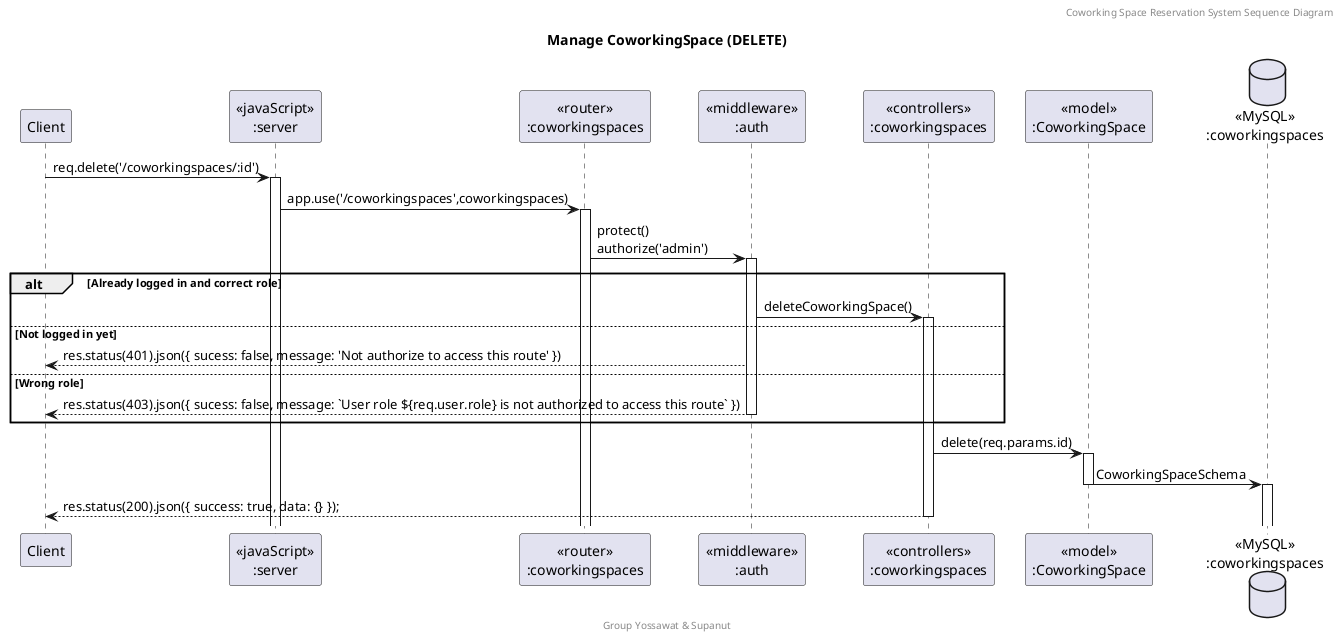 @startuml Manage CoworkingSpace (DELETE)

header Coworking Space Reservation System Sequence Diagram
footer Group Yossawat & Supanut
title "Manage CoworkingSpace (DELETE)"

participant "Client" as client
participant "<<javaScript>>\n:server" as server
participant "<<router>>\n:coworkingspaces" as routerCoworkingSpaces
participant "<<middleware>>\n:auth" as middleware
participant "<<controllers>>\n:coworkingspaces" as controllersCoworkingSpaces
participant "<<model>>\n:CoworkingSpace" as modelCoworkingSpace
database "<<MySQL>>\n:coworkingspaces" as CoworkingSpacesDatabase

client->server ++:req.delete('/coworkingspaces/:id')
server->routerCoworkingSpaces ++:app.use('/coworkingspaces',coworkingspaces)
routerCoworkingSpaces -> middleware ++:protect()\nauthorize('admin')
alt Already logged in and correct role
    middleware -> controllersCoworkingSpaces ++: deleteCoworkingSpace()
else Not logged in yet
    middleware --> client : res.status(401).json({ sucess: false, message: 'Not authorize to access this route' })
else Wrong role
    middleware --> client --: res.status(403).json({ sucess: false, message: `User role ${req.user.role} is not authorized to access this route` })
end
controllersCoworkingSpaces-> modelCoworkingSpace ++:delete(req.params.id)
modelCoworkingSpace -> CoworkingSpacesDatabase --++: CoworkingSpaceSchema
controllersCoworkingSpaces-->client --: res.status(200).json({ success: true, data: {} });

@enduml
